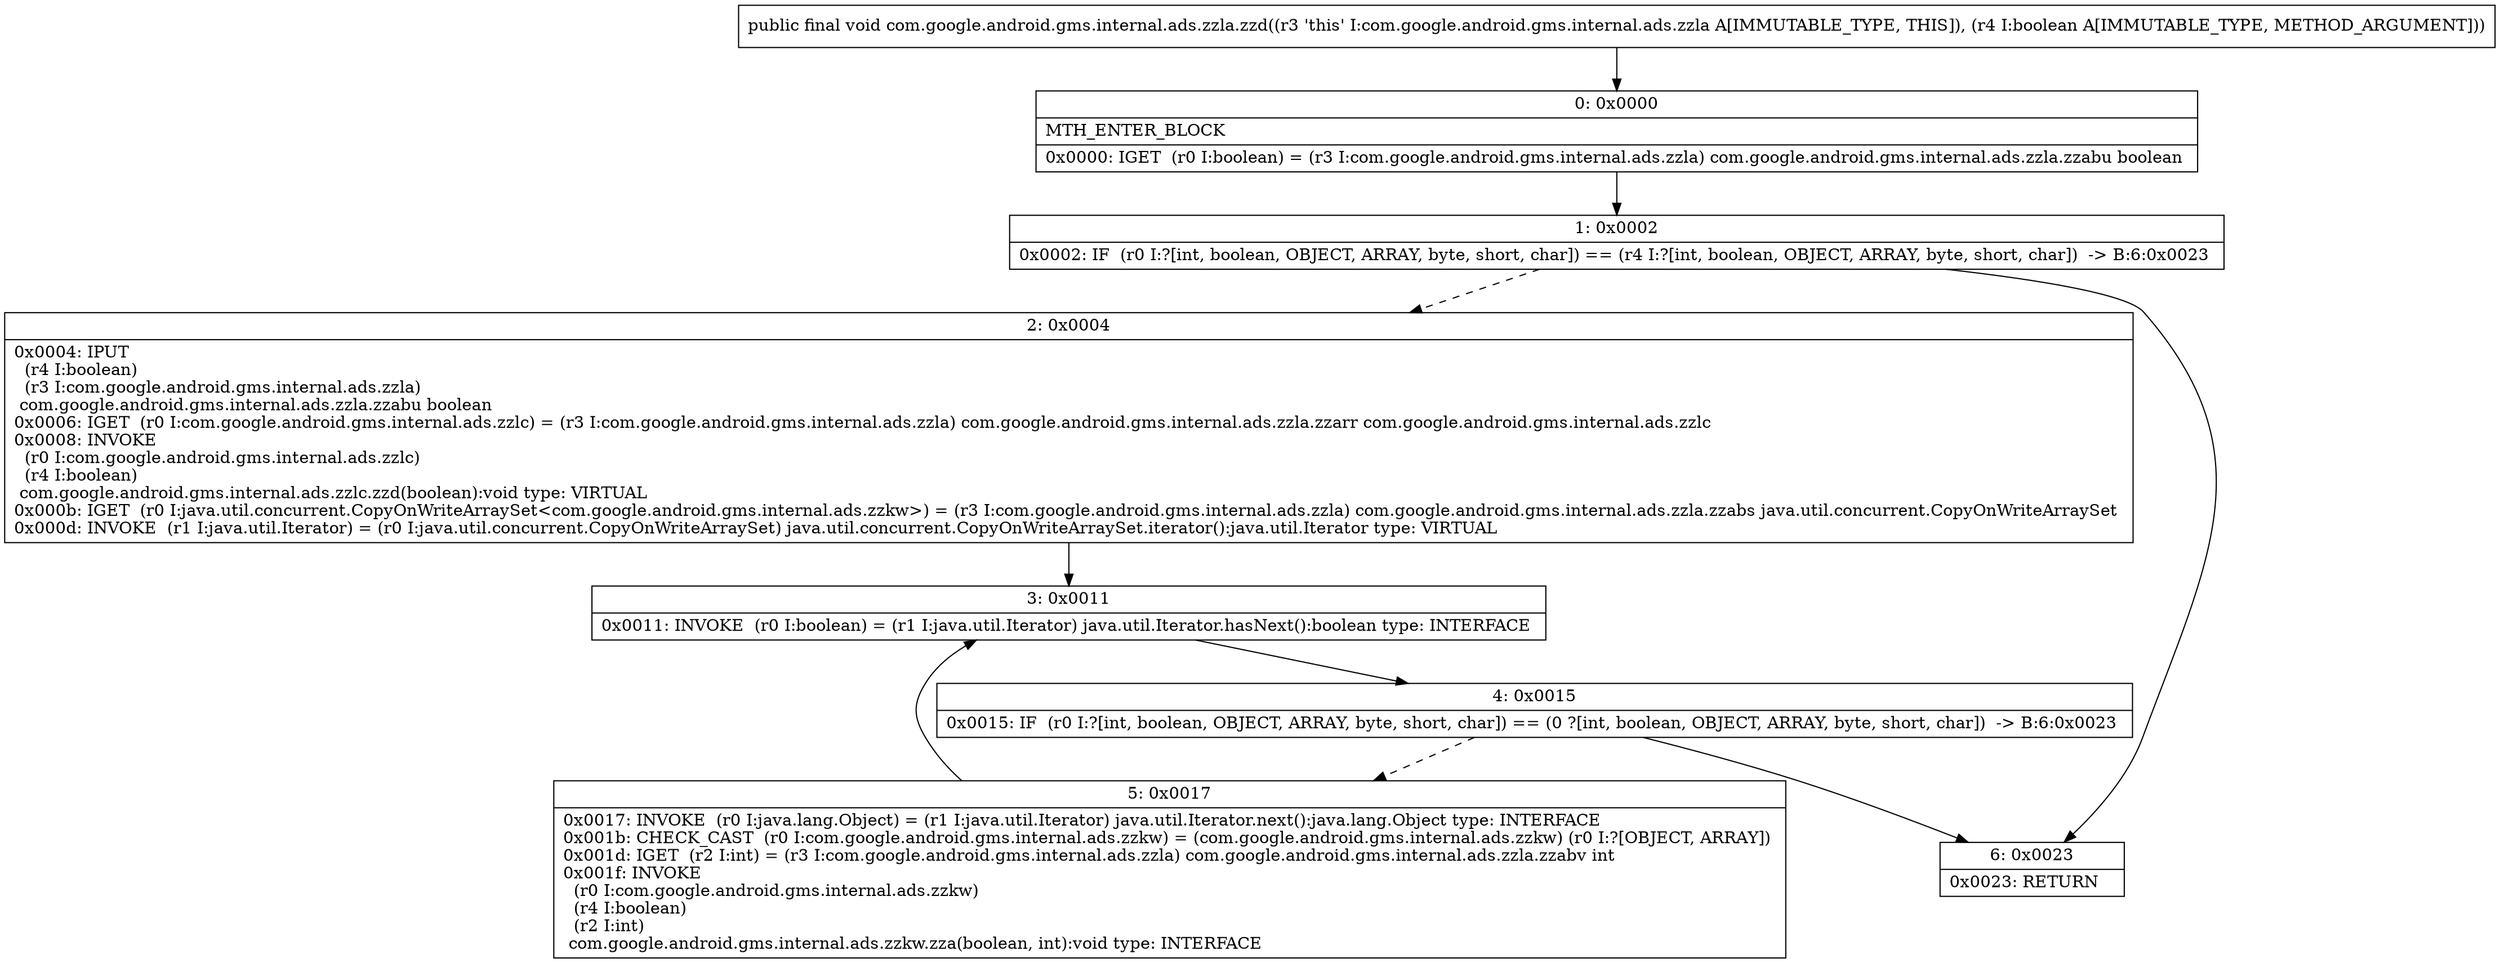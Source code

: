 digraph "CFG forcom.google.android.gms.internal.ads.zzla.zzd(Z)V" {
Node_0 [shape=record,label="{0\:\ 0x0000|MTH_ENTER_BLOCK\l|0x0000: IGET  (r0 I:boolean) = (r3 I:com.google.android.gms.internal.ads.zzla) com.google.android.gms.internal.ads.zzla.zzabu boolean \l}"];
Node_1 [shape=record,label="{1\:\ 0x0002|0x0002: IF  (r0 I:?[int, boolean, OBJECT, ARRAY, byte, short, char]) == (r4 I:?[int, boolean, OBJECT, ARRAY, byte, short, char])  \-\> B:6:0x0023 \l}"];
Node_2 [shape=record,label="{2\:\ 0x0004|0x0004: IPUT  \l  (r4 I:boolean)\l  (r3 I:com.google.android.gms.internal.ads.zzla)\l com.google.android.gms.internal.ads.zzla.zzabu boolean \l0x0006: IGET  (r0 I:com.google.android.gms.internal.ads.zzlc) = (r3 I:com.google.android.gms.internal.ads.zzla) com.google.android.gms.internal.ads.zzla.zzarr com.google.android.gms.internal.ads.zzlc \l0x0008: INVOKE  \l  (r0 I:com.google.android.gms.internal.ads.zzlc)\l  (r4 I:boolean)\l com.google.android.gms.internal.ads.zzlc.zzd(boolean):void type: VIRTUAL \l0x000b: IGET  (r0 I:java.util.concurrent.CopyOnWriteArraySet\<com.google.android.gms.internal.ads.zzkw\>) = (r3 I:com.google.android.gms.internal.ads.zzla) com.google.android.gms.internal.ads.zzla.zzabs java.util.concurrent.CopyOnWriteArraySet \l0x000d: INVOKE  (r1 I:java.util.Iterator) = (r0 I:java.util.concurrent.CopyOnWriteArraySet) java.util.concurrent.CopyOnWriteArraySet.iterator():java.util.Iterator type: VIRTUAL \l}"];
Node_3 [shape=record,label="{3\:\ 0x0011|0x0011: INVOKE  (r0 I:boolean) = (r1 I:java.util.Iterator) java.util.Iterator.hasNext():boolean type: INTERFACE \l}"];
Node_4 [shape=record,label="{4\:\ 0x0015|0x0015: IF  (r0 I:?[int, boolean, OBJECT, ARRAY, byte, short, char]) == (0 ?[int, boolean, OBJECT, ARRAY, byte, short, char])  \-\> B:6:0x0023 \l}"];
Node_5 [shape=record,label="{5\:\ 0x0017|0x0017: INVOKE  (r0 I:java.lang.Object) = (r1 I:java.util.Iterator) java.util.Iterator.next():java.lang.Object type: INTERFACE \l0x001b: CHECK_CAST  (r0 I:com.google.android.gms.internal.ads.zzkw) = (com.google.android.gms.internal.ads.zzkw) (r0 I:?[OBJECT, ARRAY]) \l0x001d: IGET  (r2 I:int) = (r3 I:com.google.android.gms.internal.ads.zzla) com.google.android.gms.internal.ads.zzla.zzabv int \l0x001f: INVOKE  \l  (r0 I:com.google.android.gms.internal.ads.zzkw)\l  (r4 I:boolean)\l  (r2 I:int)\l com.google.android.gms.internal.ads.zzkw.zza(boolean, int):void type: INTERFACE \l}"];
Node_6 [shape=record,label="{6\:\ 0x0023|0x0023: RETURN   \l}"];
MethodNode[shape=record,label="{public final void com.google.android.gms.internal.ads.zzla.zzd((r3 'this' I:com.google.android.gms.internal.ads.zzla A[IMMUTABLE_TYPE, THIS]), (r4 I:boolean A[IMMUTABLE_TYPE, METHOD_ARGUMENT])) }"];
MethodNode -> Node_0;
Node_0 -> Node_1;
Node_1 -> Node_2[style=dashed];
Node_1 -> Node_6;
Node_2 -> Node_3;
Node_3 -> Node_4;
Node_4 -> Node_5[style=dashed];
Node_4 -> Node_6;
Node_5 -> Node_3;
}

